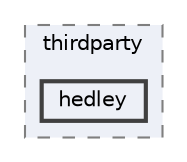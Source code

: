 digraph "E:/Code/Skola/Su/CProg/CProg-Project/include/nlohmann/thirdparty/hedley"
{
 // LATEX_PDF_SIZE
  bgcolor="transparent";
  edge [fontname=Helvetica,fontsize=10,labelfontname=Helvetica,labelfontsize=10];
  node [fontname=Helvetica,fontsize=10,shape=box,height=0.2,width=0.4];
  compound=true
  subgraph clusterdir_18865115b1f97ee99743fb5d3c3b85c1 {
    graph [ bgcolor="#edf0f7", pencolor="grey50", label="thirdparty", fontname=Helvetica,fontsize=10 style="filled,dashed", URL="dir_18865115b1f97ee99743fb5d3c3b85c1.html",tooltip=""]
  dir_3455ba743d8ebe986807fd5c7430fe04 [label="hedley", fillcolor="#edf0f7", color="grey25", style="filled,bold", URL="dir_3455ba743d8ebe986807fd5c7430fe04.html",tooltip=""];
  }
}
